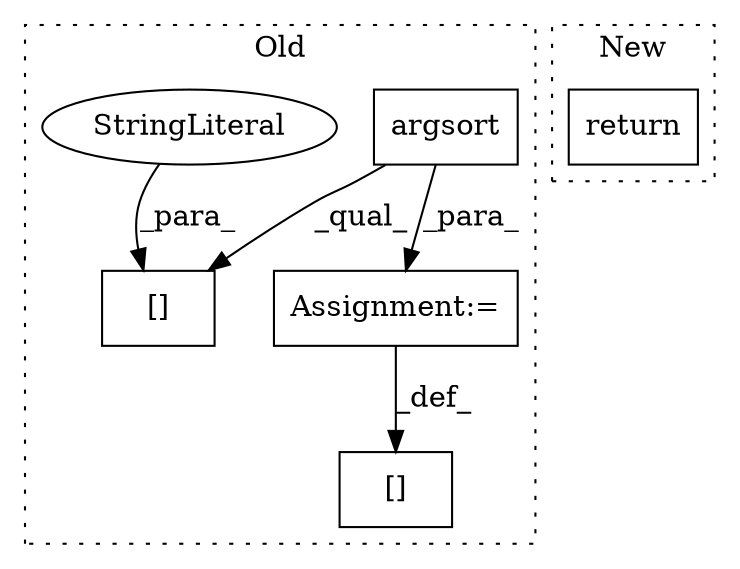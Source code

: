 digraph G {
subgraph cluster0 {
1 [label="argsort" a="32" s="1779,1791" l="8,1" shape="box"];
3 [label="Assignment:=" a="7" s="1772" l="1" shape="box"];
4 [label="[]" a="2" s="1773,1811" l="20,1" shape="box"];
5 [label="StringLiteral" a="45" s="1793" l="18" shape="ellipse"];
6 [label="[]" a="2" s="1763,1771" l="7,1" shape="box"];
label = "Old";
style="dotted";
}
subgraph cluster1 {
2 [label="return" a="41" s="2186" l="7" shape="box"];
label = "New";
style="dotted";
}
1 -> 3 [label="_para_"];
1 -> 4 [label="_qual_"];
3 -> 6 [label="_def_"];
5 -> 4 [label="_para_"];
}